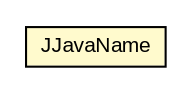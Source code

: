 #!/usr/local/bin/dot
#
# Class diagram 
# Generated by UMLGraph version 5.1 (http://www.umlgraph.org/)
#

digraph G {
	edge [fontname="arial",fontsize=10,labelfontname="arial",labelfontsize=10];
	node [fontname="arial",fontsize=10,shape=plaintext];
	nodesep=0.25;
	ranksep=0.5;
	// com.helger.jcodemodel.JJavaName
	c4344 [label=<<table title="com.helger.jcodemodel.JJavaName" border="0" cellborder="1" cellspacing="0" cellpadding="2" port="p" bgcolor="lemonChiffon" href="./JJavaName.html">
		<tr><td><table border="0" cellspacing="0" cellpadding="1">
<tr><td align="center" balign="center"> JJavaName </td></tr>
		</table></td></tr>
		</table>>, fontname="arial", fontcolor="black", fontsize=10.0];
}


